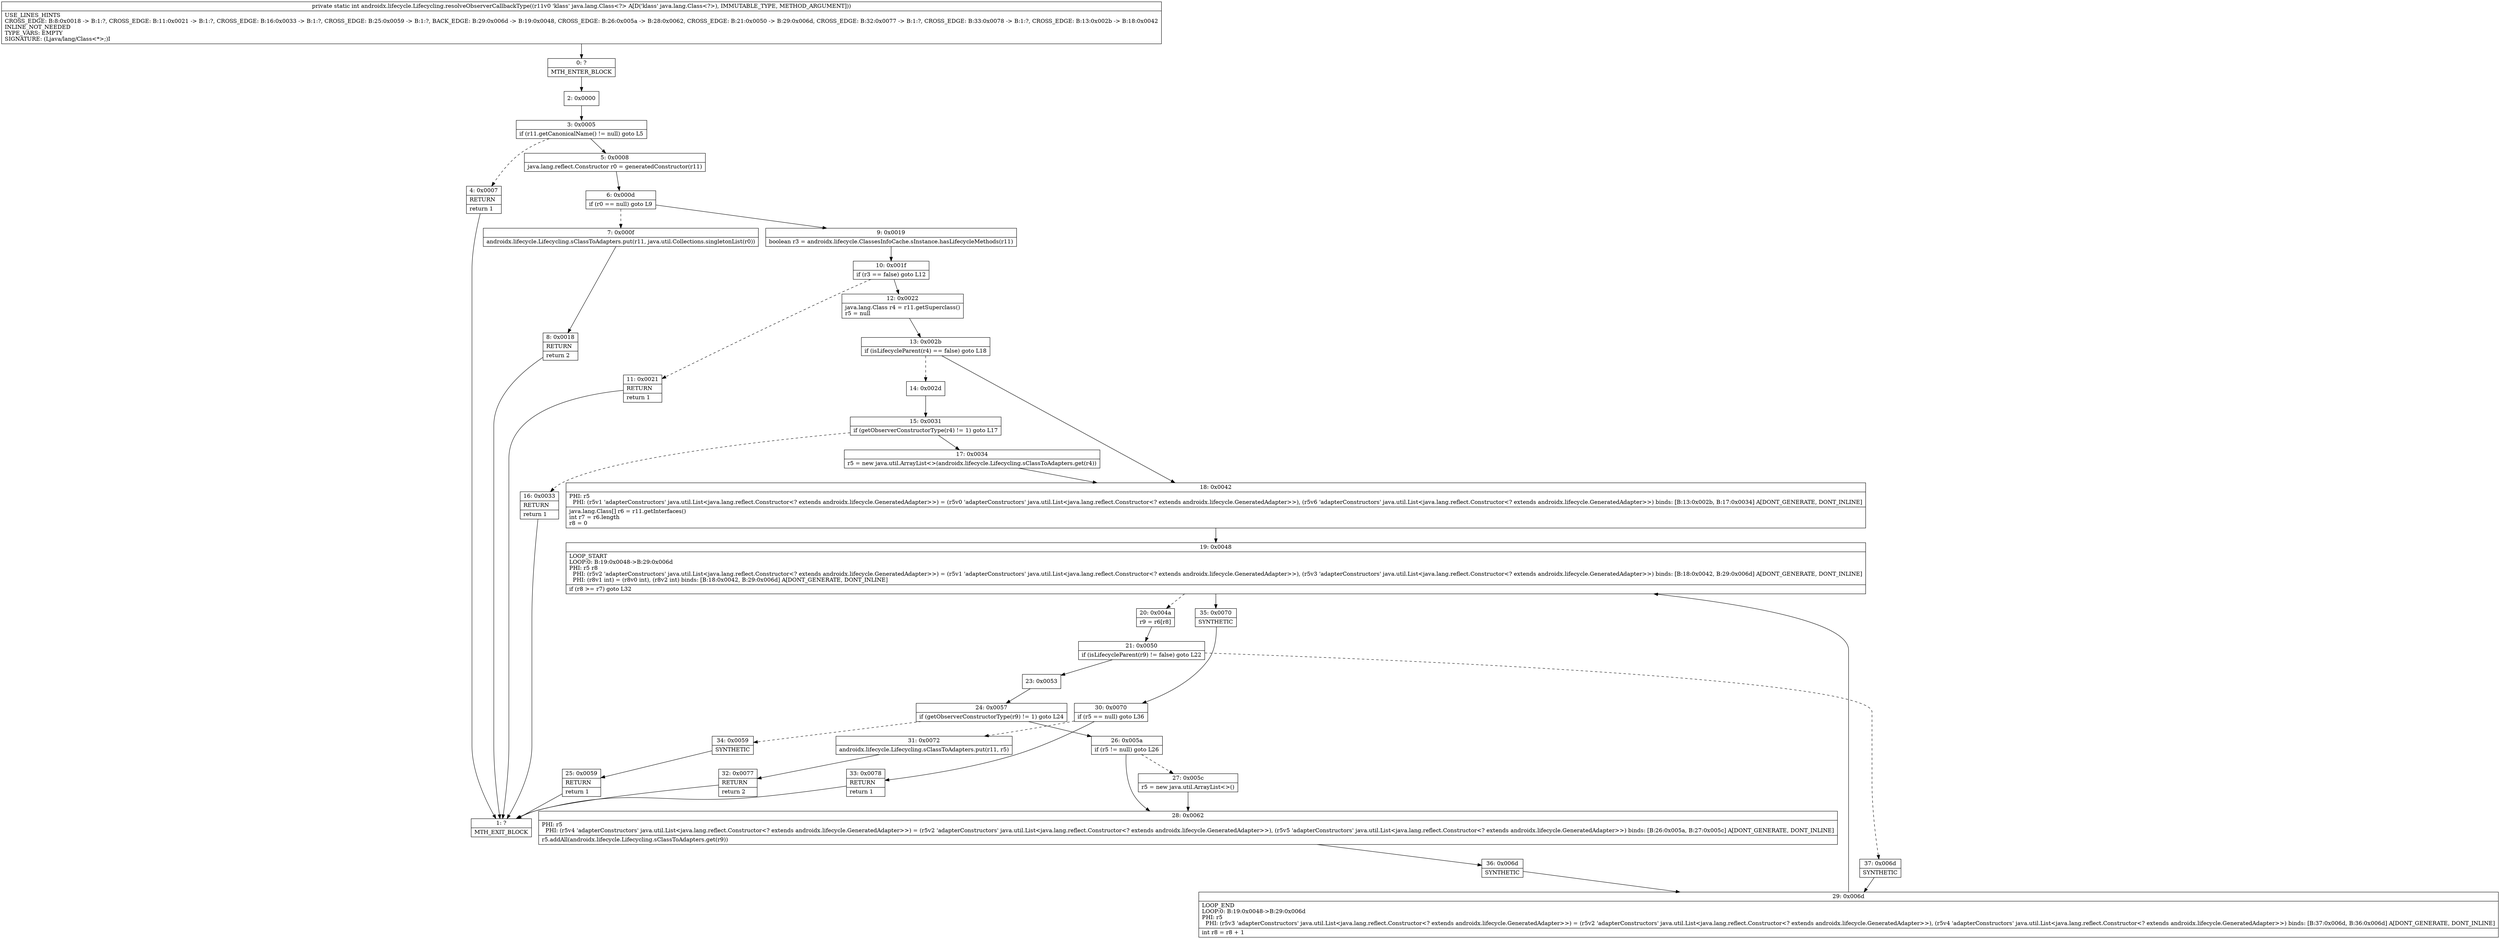 digraph "CFG forandroidx.lifecycle.Lifecycling.resolveObserverCallbackType(Ljava\/lang\/Class;)I" {
Node_0 [shape=record,label="{0\:\ ?|MTH_ENTER_BLOCK\l}"];
Node_2 [shape=record,label="{2\:\ 0x0000}"];
Node_3 [shape=record,label="{3\:\ 0x0005|if (r11.getCanonicalName() != null) goto L5\l}"];
Node_4 [shape=record,label="{4\:\ 0x0007|RETURN\l|return 1\l}"];
Node_1 [shape=record,label="{1\:\ ?|MTH_EXIT_BLOCK\l}"];
Node_5 [shape=record,label="{5\:\ 0x0008|java.lang.reflect.Constructor r0 = generatedConstructor(r11)\l}"];
Node_6 [shape=record,label="{6\:\ 0x000d|if (r0 == null) goto L9\l}"];
Node_7 [shape=record,label="{7\:\ 0x000f|androidx.lifecycle.Lifecycling.sClassToAdapters.put(r11, java.util.Collections.singletonList(r0))\l}"];
Node_8 [shape=record,label="{8\:\ 0x0018|RETURN\l|return 2\l}"];
Node_9 [shape=record,label="{9\:\ 0x0019|boolean r3 = androidx.lifecycle.ClassesInfoCache.sInstance.hasLifecycleMethods(r11)\l}"];
Node_10 [shape=record,label="{10\:\ 0x001f|if (r3 == false) goto L12\l}"];
Node_11 [shape=record,label="{11\:\ 0x0021|RETURN\l|return 1\l}"];
Node_12 [shape=record,label="{12\:\ 0x0022|java.lang.Class r4 = r11.getSuperclass()\lr5 = null\l}"];
Node_13 [shape=record,label="{13\:\ 0x002b|if (isLifecycleParent(r4) == false) goto L18\l}"];
Node_14 [shape=record,label="{14\:\ 0x002d}"];
Node_15 [shape=record,label="{15\:\ 0x0031|if (getObserverConstructorType(r4) != 1) goto L17\l}"];
Node_16 [shape=record,label="{16\:\ 0x0033|RETURN\l|return 1\l}"];
Node_17 [shape=record,label="{17\:\ 0x0034|r5 = new java.util.ArrayList\<\>(androidx.lifecycle.Lifecycling.sClassToAdapters.get(r4))\l}"];
Node_18 [shape=record,label="{18\:\ 0x0042|PHI: r5 \l  PHI: (r5v1 'adapterConstructors' java.util.List\<java.lang.reflect.Constructor\<? extends androidx.lifecycle.GeneratedAdapter\>\>) = (r5v0 'adapterConstructors' java.util.List\<java.lang.reflect.Constructor\<? extends androidx.lifecycle.GeneratedAdapter\>\>), (r5v6 'adapterConstructors' java.util.List\<java.lang.reflect.Constructor\<? extends androidx.lifecycle.GeneratedAdapter\>\>) binds: [B:13:0x002b, B:17:0x0034] A[DONT_GENERATE, DONT_INLINE]\l|java.lang.Class[] r6 = r11.getInterfaces()\lint r7 = r6.length\lr8 = 0\l}"];
Node_19 [shape=record,label="{19\:\ 0x0048|LOOP_START\lLOOP:0: B:19:0x0048\-\>B:29:0x006d\lPHI: r5 r8 \l  PHI: (r5v2 'adapterConstructors' java.util.List\<java.lang.reflect.Constructor\<? extends androidx.lifecycle.GeneratedAdapter\>\>) = (r5v1 'adapterConstructors' java.util.List\<java.lang.reflect.Constructor\<? extends androidx.lifecycle.GeneratedAdapter\>\>), (r5v3 'adapterConstructors' java.util.List\<java.lang.reflect.Constructor\<? extends androidx.lifecycle.GeneratedAdapter\>\>) binds: [B:18:0x0042, B:29:0x006d] A[DONT_GENERATE, DONT_INLINE]\l  PHI: (r8v1 int) = (r8v0 int), (r8v2 int) binds: [B:18:0x0042, B:29:0x006d] A[DONT_GENERATE, DONT_INLINE]\l|if (r8 \>= r7) goto L32\l}"];
Node_20 [shape=record,label="{20\:\ 0x004a|r9 = r6[r8]\l}"];
Node_21 [shape=record,label="{21\:\ 0x0050|if (isLifecycleParent(r9) != false) goto L22\l}"];
Node_23 [shape=record,label="{23\:\ 0x0053}"];
Node_24 [shape=record,label="{24\:\ 0x0057|if (getObserverConstructorType(r9) != 1) goto L24\l}"];
Node_26 [shape=record,label="{26\:\ 0x005a|if (r5 != null) goto L26\l}"];
Node_27 [shape=record,label="{27\:\ 0x005c|r5 = new java.util.ArrayList\<\>()\l}"];
Node_28 [shape=record,label="{28\:\ 0x0062|PHI: r5 \l  PHI: (r5v4 'adapterConstructors' java.util.List\<java.lang.reflect.Constructor\<? extends androidx.lifecycle.GeneratedAdapter\>\>) = (r5v2 'adapterConstructors' java.util.List\<java.lang.reflect.Constructor\<? extends androidx.lifecycle.GeneratedAdapter\>\>), (r5v5 'adapterConstructors' java.util.List\<java.lang.reflect.Constructor\<? extends androidx.lifecycle.GeneratedAdapter\>\>) binds: [B:26:0x005a, B:27:0x005c] A[DONT_GENERATE, DONT_INLINE]\l|r5.addAll(androidx.lifecycle.Lifecycling.sClassToAdapters.get(r9))\l}"];
Node_36 [shape=record,label="{36\:\ 0x006d|SYNTHETIC\l}"];
Node_29 [shape=record,label="{29\:\ 0x006d|LOOP_END\lLOOP:0: B:19:0x0048\-\>B:29:0x006d\lPHI: r5 \l  PHI: (r5v3 'adapterConstructors' java.util.List\<java.lang.reflect.Constructor\<? extends androidx.lifecycle.GeneratedAdapter\>\>) = (r5v2 'adapterConstructors' java.util.List\<java.lang.reflect.Constructor\<? extends androidx.lifecycle.GeneratedAdapter\>\>), (r5v4 'adapterConstructors' java.util.List\<java.lang.reflect.Constructor\<? extends androidx.lifecycle.GeneratedAdapter\>\>) binds: [B:37:0x006d, B:36:0x006d] A[DONT_GENERATE, DONT_INLINE]\l|int r8 = r8 + 1\l}"];
Node_34 [shape=record,label="{34\:\ 0x0059|SYNTHETIC\l}"];
Node_25 [shape=record,label="{25\:\ 0x0059|RETURN\l|return 1\l}"];
Node_37 [shape=record,label="{37\:\ 0x006d|SYNTHETIC\l}"];
Node_35 [shape=record,label="{35\:\ 0x0070|SYNTHETIC\l}"];
Node_30 [shape=record,label="{30\:\ 0x0070|if (r5 == null) goto L36\l}"];
Node_31 [shape=record,label="{31\:\ 0x0072|androidx.lifecycle.Lifecycling.sClassToAdapters.put(r11, r5)\l}"];
Node_32 [shape=record,label="{32\:\ 0x0077|RETURN\l|return 2\l}"];
Node_33 [shape=record,label="{33\:\ 0x0078|RETURN\l|return 1\l}"];
MethodNode[shape=record,label="{private static int androidx.lifecycle.Lifecycling.resolveObserverCallbackType((r11v0 'klass' java.lang.Class\<?\> A[D('klass' java.lang.Class\<?\>), IMMUTABLE_TYPE, METHOD_ARGUMENT]))  | USE_LINES_HINTS\lCROSS_EDGE: B:8:0x0018 \-\> B:1:?, CROSS_EDGE: B:11:0x0021 \-\> B:1:?, CROSS_EDGE: B:16:0x0033 \-\> B:1:?, CROSS_EDGE: B:25:0x0059 \-\> B:1:?, BACK_EDGE: B:29:0x006d \-\> B:19:0x0048, CROSS_EDGE: B:26:0x005a \-\> B:28:0x0062, CROSS_EDGE: B:21:0x0050 \-\> B:29:0x006d, CROSS_EDGE: B:32:0x0077 \-\> B:1:?, CROSS_EDGE: B:33:0x0078 \-\> B:1:?, CROSS_EDGE: B:13:0x002b \-\> B:18:0x0042\lINLINE_NOT_NEEDED\lTYPE_VARS: EMPTY\lSIGNATURE: (Ljava\/lang\/Class\<*\>;)I\l}"];
MethodNode -> Node_0;Node_0 -> Node_2;
Node_2 -> Node_3;
Node_3 -> Node_4[style=dashed];
Node_3 -> Node_5;
Node_4 -> Node_1;
Node_5 -> Node_6;
Node_6 -> Node_7[style=dashed];
Node_6 -> Node_9;
Node_7 -> Node_8;
Node_8 -> Node_1;
Node_9 -> Node_10;
Node_10 -> Node_11[style=dashed];
Node_10 -> Node_12;
Node_11 -> Node_1;
Node_12 -> Node_13;
Node_13 -> Node_14[style=dashed];
Node_13 -> Node_18;
Node_14 -> Node_15;
Node_15 -> Node_16[style=dashed];
Node_15 -> Node_17;
Node_16 -> Node_1;
Node_17 -> Node_18;
Node_18 -> Node_19;
Node_19 -> Node_20[style=dashed];
Node_19 -> Node_35;
Node_20 -> Node_21;
Node_21 -> Node_23;
Node_21 -> Node_37[style=dashed];
Node_23 -> Node_24;
Node_24 -> Node_26;
Node_24 -> Node_34[style=dashed];
Node_26 -> Node_27[style=dashed];
Node_26 -> Node_28;
Node_27 -> Node_28;
Node_28 -> Node_36;
Node_36 -> Node_29;
Node_29 -> Node_19;
Node_34 -> Node_25;
Node_25 -> Node_1;
Node_37 -> Node_29;
Node_35 -> Node_30;
Node_30 -> Node_31[style=dashed];
Node_30 -> Node_33;
Node_31 -> Node_32;
Node_32 -> Node_1;
Node_33 -> Node_1;
}

